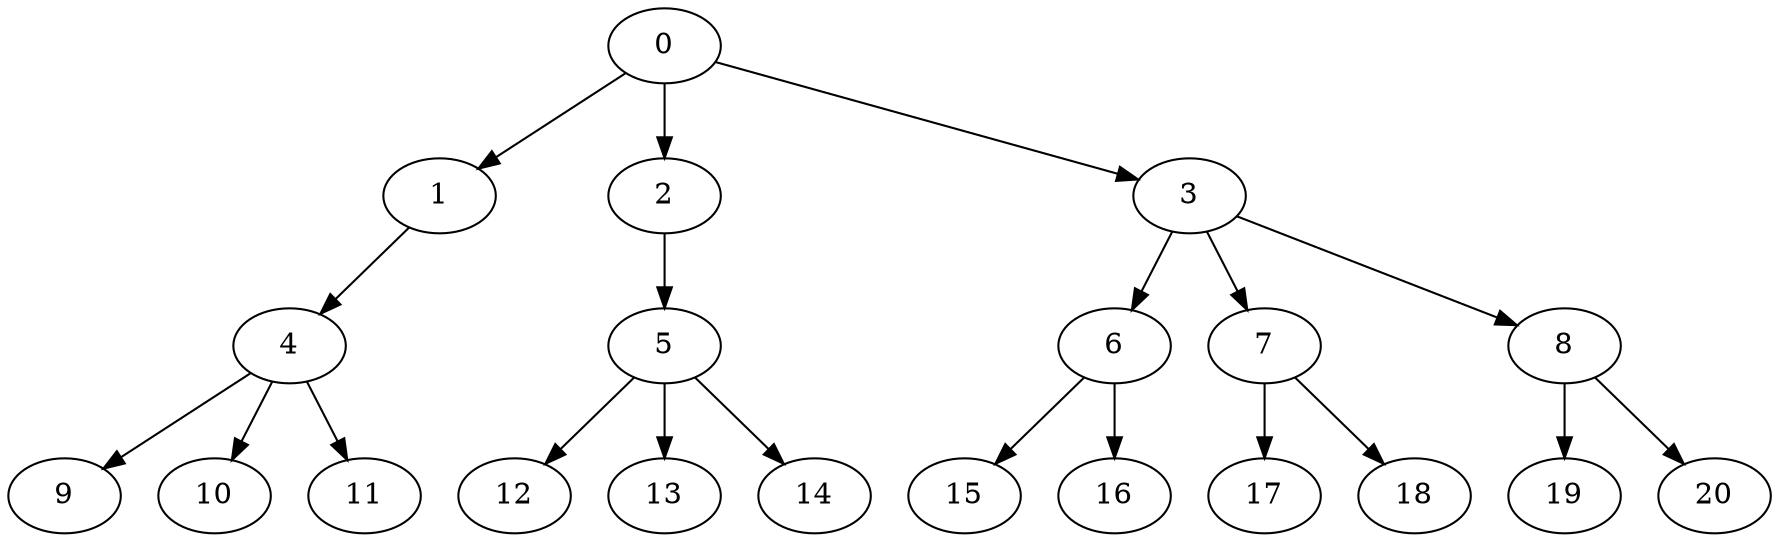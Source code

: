 digraph "OutTree-Unbalanced-MaxBf-3_Nodes_21_CCR_0.99_WeightType_Random" {
	0	 [Weight=9];
	1	 [Weight=2];
	0 -> 1	 [Weight=7];
	2	 [Weight=10];
	0 -> 2	 [Weight=11];
	3	 [Weight=6];
	0 -> 3	 [Weight=5];
	4	 [Weight=4];
	1 -> 4	 [Weight=6];
	5	 [Weight=10];
	2 -> 5	 [Weight=2];
	6	 [Weight=4];
	3 -> 6	 [Weight=5];
	7	 [Weight=4];
	3 -> 7	 [Weight=3];
	8	 [Weight=8];
	3 -> 8	 [Weight=8];
	9	 [Weight=10];
	4 -> 9	 [Weight=10];
	10	 [Weight=3];
	4 -> 10	 [Weight=8];
	11	 [Weight=10];
	4 -> 11	 [Weight=5];
	12	 [Weight=4];
	5 -> 12	 [Weight=10];
	13	 [Weight=2];
	5 -> 13	 [Weight=2];
	14	 [Weight=2];
	5 -> 14	 [Weight=3];
	15	 [Weight=9];
	6 -> 15	 [Weight=8];
	16	 [Weight=7];
	6 -> 16	 [Weight=8];
	17	 [Weight=10];
	7 -> 17	 [Weight=2];
	18	 [Weight=9];
	7 -> 18	 [Weight=10];
	19	 [Weight=3];
	8 -> 19	 [Weight=9];
	20	 [Weight=3];
	8 -> 20	 [Weight=6];
}

